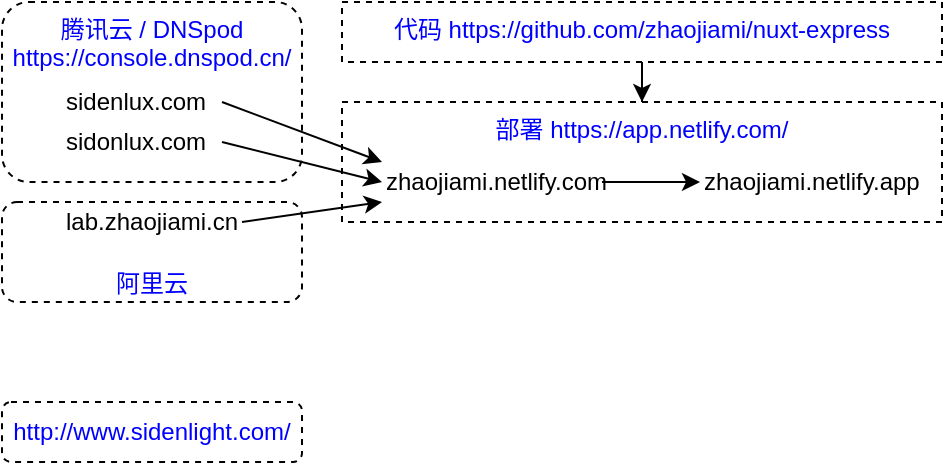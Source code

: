 <mxfile version="14.8.4" type="github">
  <diagram id="1_h33ChoXbpNdKGZp4Rg" name="Page-1">
    <mxGraphModel dx="566" dy="343" grid="1" gridSize="10" guides="1" tooltips="1" connect="1" arrows="1" fold="1" page="1" pageScale="1" pageWidth="827" pageHeight="1169" math="0" shadow="0">
      <root>
        <mxCell id="0" />
        <mxCell id="1" parent="0" />
        <mxCell id="SmPx-6Tg-P_B163j4ICf-10" value="&lt;font color=&quot;#0000ff&quot;&gt;部署 https://app.netlify.com/&lt;/font&gt;" style="rounded=0;whiteSpace=wrap;html=1;align=center;fillColor=none;dashed=1;verticalAlign=top;" vertex="1" parent="1">
          <mxGeometry x="250" y="270" width="300" height="60" as="geometry" />
        </mxCell>
        <mxCell id="SmPx-6Tg-P_B163j4ICf-14" value="&lt;font&gt;阿里云&lt;/font&gt;" style="rounded=1;whiteSpace=wrap;html=1;dashed=1;fillColor=none;align=center;verticalAlign=bottom;fontColor=#0000FF;" vertex="1" parent="1">
          <mxGeometry x="80" y="320" width="150" height="50" as="geometry" />
        </mxCell>
        <mxCell id="SmPx-6Tg-P_B163j4ICf-13" value="&lt;font&gt;腾讯云 / DNSpod&lt;br&gt;https://console.dnspod.cn/&lt;br&gt;&lt;/font&gt;" style="rounded=1;whiteSpace=wrap;html=1;dashed=1;fillColor=none;align=center;verticalAlign=top;fontColor=#0000FF;" vertex="1" parent="1">
          <mxGeometry x="80" y="220" width="150" height="90" as="geometry" />
        </mxCell>
        <mxCell id="SmPx-6Tg-P_B163j4ICf-1" value="sidenlux.com" style="text;html=1;strokeColor=none;fillColor=none;align=left;verticalAlign=middle;whiteSpace=wrap;rounded=0;" vertex="1" parent="1">
          <mxGeometry x="110" y="260" width="80" height="20" as="geometry" />
        </mxCell>
        <mxCell id="SmPx-6Tg-P_B163j4ICf-2" value="sidonlux.com" style="text;html=1;strokeColor=none;fillColor=none;align=left;verticalAlign=middle;whiteSpace=wrap;rounded=0;" vertex="1" parent="1">
          <mxGeometry x="110" y="280" width="80" height="20" as="geometry" />
        </mxCell>
        <mxCell id="SmPx-6Tg-P_B163j4ICf-3" value="lab.zhaojiami.cn" style="text;html=1;strokeColor=none;fillColor=none;align=left;verticalAlign=middle;whiteSpace=wrap;rounded=0;" vertex="1" parent="1">
          <mxGeometry x="110" y="320" width="90" height="20" as="geometry" />
        </mxCell>
        <mxCell id="SmPx-6Tg-P_B163j4ICf-9" value="" style="edgeStyle=orthogonalEdgeStyle;rounded=0;orthogonalLoop=1;jettySize=auto;html=1;" edge="1" parent="1" source="SmPx-6Tg-P_B163j4ICf-4" target="SmPx-6Tg-P_B163j4ICf-5">
          <mxGeometry relative="1" as="geometry" />
        </mxCell>
        <mxCell id="SmPx-6Tg-P_B163j4ICf-4" value="zhaojiami.netlify.com" style="text;html=1;strokeColor=none;fillColor=none;align=left;verticalAlign=middle;whiteSpace=wrap;rounded=0;" vertex="1" parent="1">
          <mxGeometry x="270" y="300" width="110" height="20" as="geometry" />
        </mxCell>
        <mxCell id="SmPx-6Tg-P_B163j4ICf-5" value="zhaojiami.netlify.app" style="text;html=1;strokeColor=none;fillColor=none;align=left;verticalAlign=middle;whiteSpace=wrap;rounded=0;" vertex="1" parent="1">
          <mxGeometry x="429" y="300" width="110" height="20" as="geometry" />
        </mxCell>
        <mxCell id="SmPx-6Tg-P_B163j4ICf-6" value="" style="endArrow=classic;html=1;entryX=0;entryY=0;entryDx=0;entryDy=0;exitX=1;exitY=0.5;exitDx=0;exitDy=0;" edge="1" parent="1" source="SmPx-6Tg-P_B163j4ICf-1" target="SmPx-6Tg-P_B163j4ICf-4">
          <mxGeometry width="50" height="50" relative="1" as="geometry">
            <mxPoint x="190" y="250" as="sourcePoint" />
            <mxPoint x="510" y="390" as="targetPoint" />
          </mxGeometry>
        </mxCell>
        <mxCell id="SmPx-6Tg-P_B163j4ICf-7" value="" style="endArrow=classic;html=1;entryX=0;entryY=0.5;entryDx=0;entryDy=0;exitX=1;exitY=0.5;exitDx=0;exitDy=0;" edge="1" parent="1" source="SmPx-6Tg-P_B163j4ICf-2" target="SmPx-6Tg-P_B163j4ICf-4">
          <mxGeometry width="50" height="50" relative="1" as="geometry">
            <mxPoint x="200" y="260" as="sourcePoint" />
            <mxPoint x="280" y="295" as="targetPoint" />
          </mxGeometry>
        </mxCell>
        <mxCell id="SmPx-6Tg-P_B163j4ICf-8" value="" style="endArrow=classic;html=1;entryX=0;entryY=1;entryDx=0;entryDy=0;exitX=1;exitY=0.5;exitDx=0;exitDy=0;" edge="1" parent="1" source="SmPx-6Tg-P_B163j4ICf-3" target="SmPx-6Tg-P_B163j4ICf-4">
          <mxGeometry width="50" height="50" relative="1" as="geometry">
            <mxPoint x="210" y="270" as="sourcePoint" />
            <mxPoint x="290" y="305" as="targetPoint" />
          </mxGeometry>
        </mxCell>
        <mxCell id="SmPx-6Tg-P_B163j4ICf-12" value="" style="edgeStyle=orthogonalEdgeStyle;rounded=0;orthogonalLoop=1;jettySize=auto;html=1;fontColor=#00FF00;" edge="1" parent="1" source="SmPx-6Tg-P_B163j4ICf-11" target="SmPx-6Tg-P_B163j4ICf-10">
          <mxGeometry relative="1" as="geometry" />
        </mxCell>
        <mxCell id="SmPx-6Tg-P_B163j4ICf-11" value="&lt;font&gt;代码&amp;nbsp;https://github.com/zhaojiami/nuxt-express&lt;/font&gt;" style="rounded=0;whiteSpace=wrap;html=1;align=center;fillColor=none;dashed=1;verticalAlign=top;fontColor=#0000FF;" vertex="1" parent="1">
          <mxGeometry x="250" y="220" width="300" height="30" as="geometry" />
        </mxCell>
        <mxCell id="SmPx-6Tg-P_B163j4ICf-18" value="http://www.sidenlight.com/" style="rounded=1;whiteSpace=wrap;html=1;dashed=1;fontColor=#0000FF;fillColor=none;align=center;verticalAlign=middle;" vertex="1" parent="1">
          <mxGeometry x="80" y="420" width="150" height="30" as="geometry" />
        </mxCell>
      </root>
    </mxGraphModel>
  </diagram>
</mxfile>
